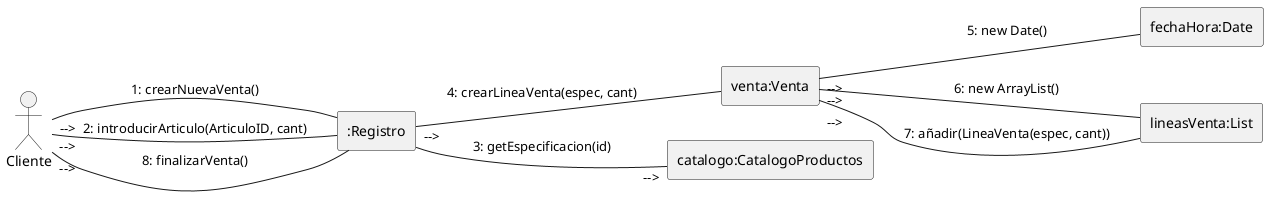 @startuml Diagrama de comunicación
left to right direction


:Cliente:
rectangle ":Registro" as reg
rectangle "venta:Venta" as vent
rectangle "catalogo:CatalogoProductos" as c
rectangle "fechaHora:Date" as date
rectangle "lineasVenta:List" as lineasVenta

Cliente -- reg : "-->" 1: crearNuevaVenta()
Cliente "-->" -- reg : 2: introducirArticulo(ArticuloID, cant)
Cliente -- reg : "-->" 8: finalizarVenta()

reg -- c : 3: getEspecificacion(id) "-->"
reg -- vent : "-->" 4: crearLineaVenta(espec, cant)

vent "-->" -- date : 5: new Date()

vent "-->" -- lineasVenta : 6: new ArrayList()

vent "-->" -- lineasVenta : 7: añadir(LineaVenta(espec, cant))
@enduml